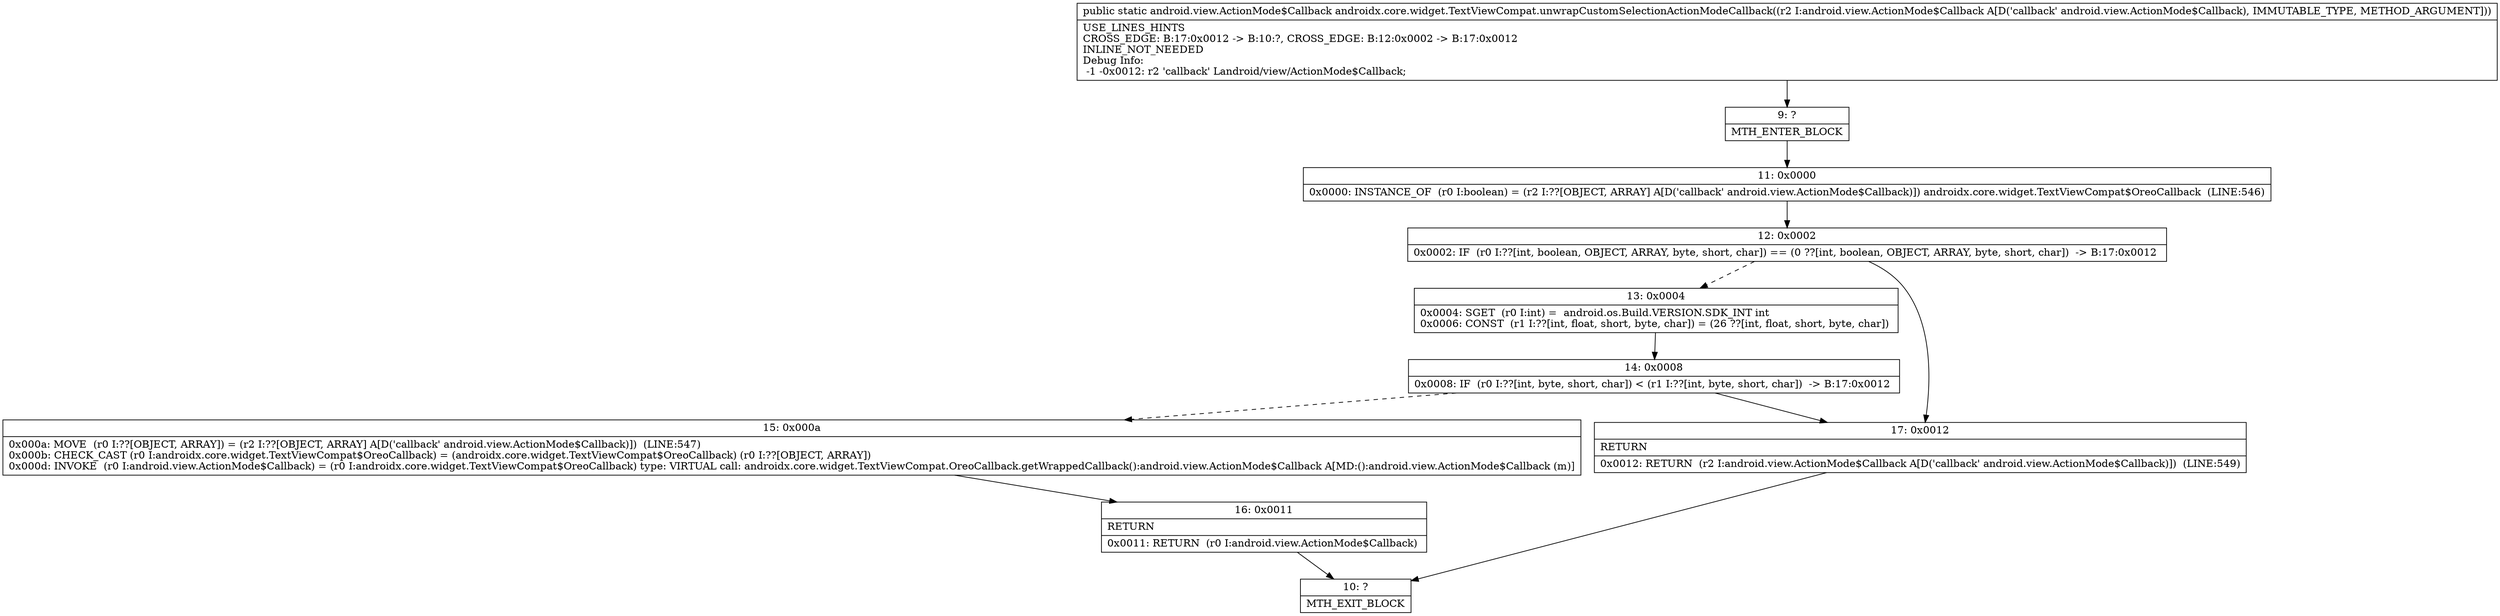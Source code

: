 digraph "CFG forandroidx.core.widget.TextViewCompat.unwrapCustomSelectionActionModeCallback(Landroid\/view\/ActionMode$Callback;)Landroid\/view\/ActionMode$Callback;" {
Node_9 [shape=record,label="{9\:\ ?|MTH_ENTER_BLOCK\l}"];
Node_11 [shape=record,label="{11\:\ 0x0000|0x0000: INSTANCE_OF  (r0 I:boolean) = (r2 I:??[OBJECT, ARRAY] A[D('callback' android.view.ActionMode$Callback)]) androidx.core.widget.TextViewCompat$OreoCallback  (LINE:546)\l}"];
Node_12 [shape=record,label="{12\:\ 0x0002|0x0002: IF  (r0 I:??[int, boolean, OBJECT, ARRAY, byte, short, char]) == (0 ??[int, boolean, OBJECT, ARRAY, byte, short, char])  \-\> B:17:0x0012 \l}"];
Node_13 [shape=record,label="{13\:\ 0x0004|0x0004: SGET  (r0 I:int) =  android.os.Build.VERSION.SDK_INT int \l0x0006: CONST  (r1 I:??[int, float, short, byte, char]) = (26 ??[int, float, short, byte, char]) \l}"];
Node_14 [shape=record,label="{14\:\ 0x0008|0x0008: IF  (r0 I:??[int, byte, short, char]) \< (r1 I:??[int, byte, short, char])  \-\> B:17:0x0012 \l}"];
Node_15 [shape=record,label="{15\:\ 0x000a|0x000a: MOVE  (r0 I:??[OBJECT, ARRAY]) = (r2 I:??[OBJECT, ARRAY] A[D('callback' android.view.ActionMode$Callback)])  (LINE:547)\l0x000b: CHECK_CAST (r0 I:androidx.core.widget.TextViewCompat$OreoCallback) = (androidx.core.widget.TextViewCompat$OreoCallback) (r0 I:??[OBJECT, ARRAY]) \l0x000d: INVOKE  (r0 I:android.view.ActionMode$Callback) = (r0 I:androidx.core.widget.TextViewCompat$OreoCallback) type: VIRTUAL call: androidx.core.widget.TextViewCompat.OreoCallback.getWrappedCallback():android.view.ActionMode$Callback A[MD:():android.view.ActionMode$Callback (m)]\l}"];
Node_16 [shape=record,label="{16\:\ 0x0011|RETURN\l|0x0011: RETURN  (r0 I:android.view.ActionMode$Callback) \l}"];
Node_10 [shape=record,label="{10\:\ ?|MTH_EXIT_BLOCK\l}"];
Node_17 [shape=record,label="{17\:\ 0x0012|RETURN\l|0x0012: RETURN  (r2 I:android.view.ActionMode$Callback A[D('callback' android.view.ActionMode$Callback)])  (LINE:549)\l}"];
MethodNode[shape=record,label="{public static android.view.ActionMode$Callback androidx.core.widget.TextViewCompat.unwrapCustomSelectionActionModeCallback((r2 I:android.view.ActionMode$Callback A[D('callback' android.view.ActionMode$Callback), IMMUTABLE_TYPE, METHOD_ARGUMENT]))  | USE_LINES_HINTS\lCROSS_EDGE: B:17:0x0012 \-\> B:10:?, CROSS_EDGE: B:12:0x0002 \-\> B:17:0x0012\lINLINE_NOT_NEEDED\lDebug Info:\l  \-1 \-0x0012: r2 'callback' Landroid\/view\/ActionMode$Callback;\l}"];
MethodNode -> Node_9;Node_9 -> Node_11;
Node_11 -> Node_12;
Node_12 -> Node_13[style=dashed];
Node_12 -> Node_17;
Node_13 -> Node_14;
Node_14 -> Node_15[style=dashed];
Node_14 -> Node_17;
Node_15 -> Node_16;
Node_16 -> Node_10;
Node_17 -> Node_10;
}

